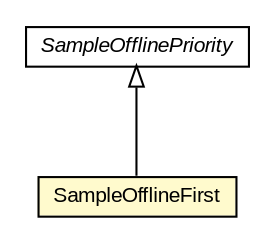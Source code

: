 #!/usr/local/bin/dot
#
# Class diagram 
# Generated by UMLGraph version R5_6-24-gf6e263 (http://www.umlgraph.org/)
#

digraph G {
	edge [fontname="arial",fontsize=10,labelfontname="arial",labelfontsize=10];
	node [fontname="arial",fontsize=10,shape=plaintext];
	nodesep=0.25;
	ranksep=0.5;
	// org.osmdroid.samplefragments.tilesources.SampleOfflineFirst
	c267822 [label=<<table title="org.osmdroid.samplefragments.tilesources.SampleOfflineFirst" border="0" cellborder="1" cellspacing="0" cellpadding="2" port="p" bgcolor="lemonChiffon" href="./SampleOfflineFirst.html">
		<tr><td><table border="0" cellspacing="0" cellpadding="1">
<tr><td align="center" balign="center"> SampleOfflineFirst </td></tr>
		</table></td></tr>
		</table>>, URL="./SampleOfflineFirst.html", fontname="arial", fontcolor="black", fontsize=10.0];
	// org.osmdroid.samplefragments.tilesources.SampleOfflinePriority
	c267823 [label=<<table title="org.osmdroid.samplefragments.tilesources.SampleOfflinePriority" border="0" cellborder="1" cellspacing="0" cellpadding="2" port="p" href="./SampleOfflinePriority.html">
		<tr><td><table border="0" cellspacing="0" cellpadding="1">
<tr><td align="center" balign="center"><font face="arial italic"> SampleOfflinePriority </font></td></tr>
		</table></td></tr>
		</table>>, URL="./SampleOfflinePriority.html", fontname="arial", fontcolor="black", fontsize=10.0];
	//org.osmdroid.samplefragments.tilesources.SampleOfflineFirst extends org.osmdroid.samplefragments.tilesources.SampleOfflinePriority
	c267823:p -> c267822:p [dir=back,arrowtail=empty];
}

